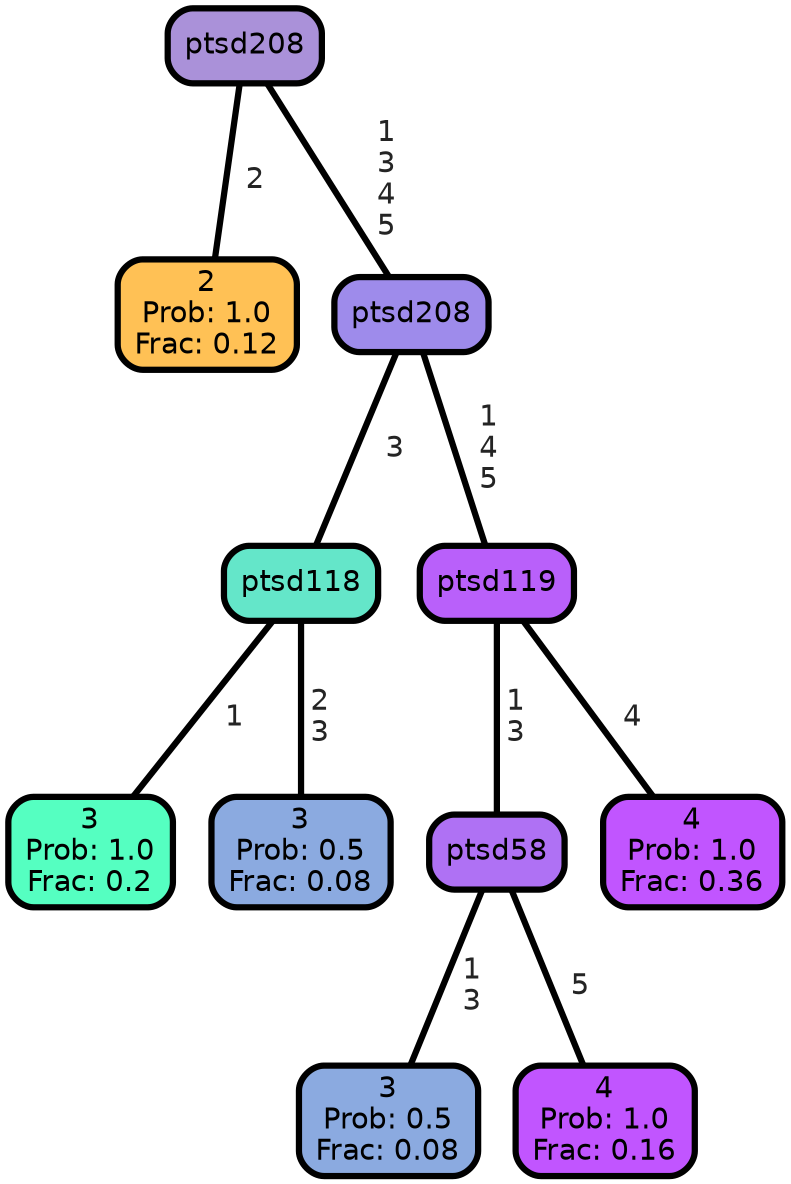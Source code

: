 graph Tree {
node [shape=box, style="filled, rounded",color="black",penwidth="3",fontcolor="black",                 fontname=helvetica] ;
graph [ranksep="0 equally", splines=straight,                 bgcolor=transparent, dpi=200] ;
edge [fontname=helvetica, fontweight=bold,fontcolor=grey14,color=black] ;
0 [label="2
Prob: 1.0
Frac: 0.12", fillcolor="#ffc155"] ;
1 [label="ptsd208", fillcolor="#aa91d9"] ;
2 [label="3
Prob: 1.0
Frac: 0.2", fillcolor="#55ffc1"] ;
3 [label="ptsd118", fillcolor="#64e6c9"] ;
4 [label="3
Prob: 0.5
Frac: 0.08", fillcolor="#8baae0"] ;
5 [label="ptsd208", fillcolor="#9e8beb"] ;
6 [label="3
Prob: 0.5
Frac: 0.08", fillcolor="#8baae0"] ;
7 [label="ptsd58", fillcolor="#af71f4"] ;
8 [label="4
Prob: 1.0
Frac: 0.16", fillcolor="#c155ff"] ;
9 [label="ptsd119", fillcolor="#b960fa"] ;
10 [label="4
Prob: 1.0
Frac: 0.36", fillcolor="#c155ff"] ;
1 -- 0 [label=" 2",penwidth=3] ;
1 -- 5 [label=" 1\n 3\n 4\n 5",penwidth=3] ;
3 -- 2 [label=" 1",penwidth=3] ;
3 -- 4 [label=" 2\n 3",penwidth=3] ;
5 -- 3 [label=" 3",penwidth=3] ;
5 -- 9 [label=" 1\n 4\n 5",penwidth=3] ;
7 -- 6 [label=" 1\n 3",penwidth=3] ;
7 -- 8 [label=" 5",penwidth=3] ;
9 -- 7 [label=" 1\n 3",penwidth=3] ;
9 -- 10 [label=" 4",penwidth=3] ;
{rank = same;}}